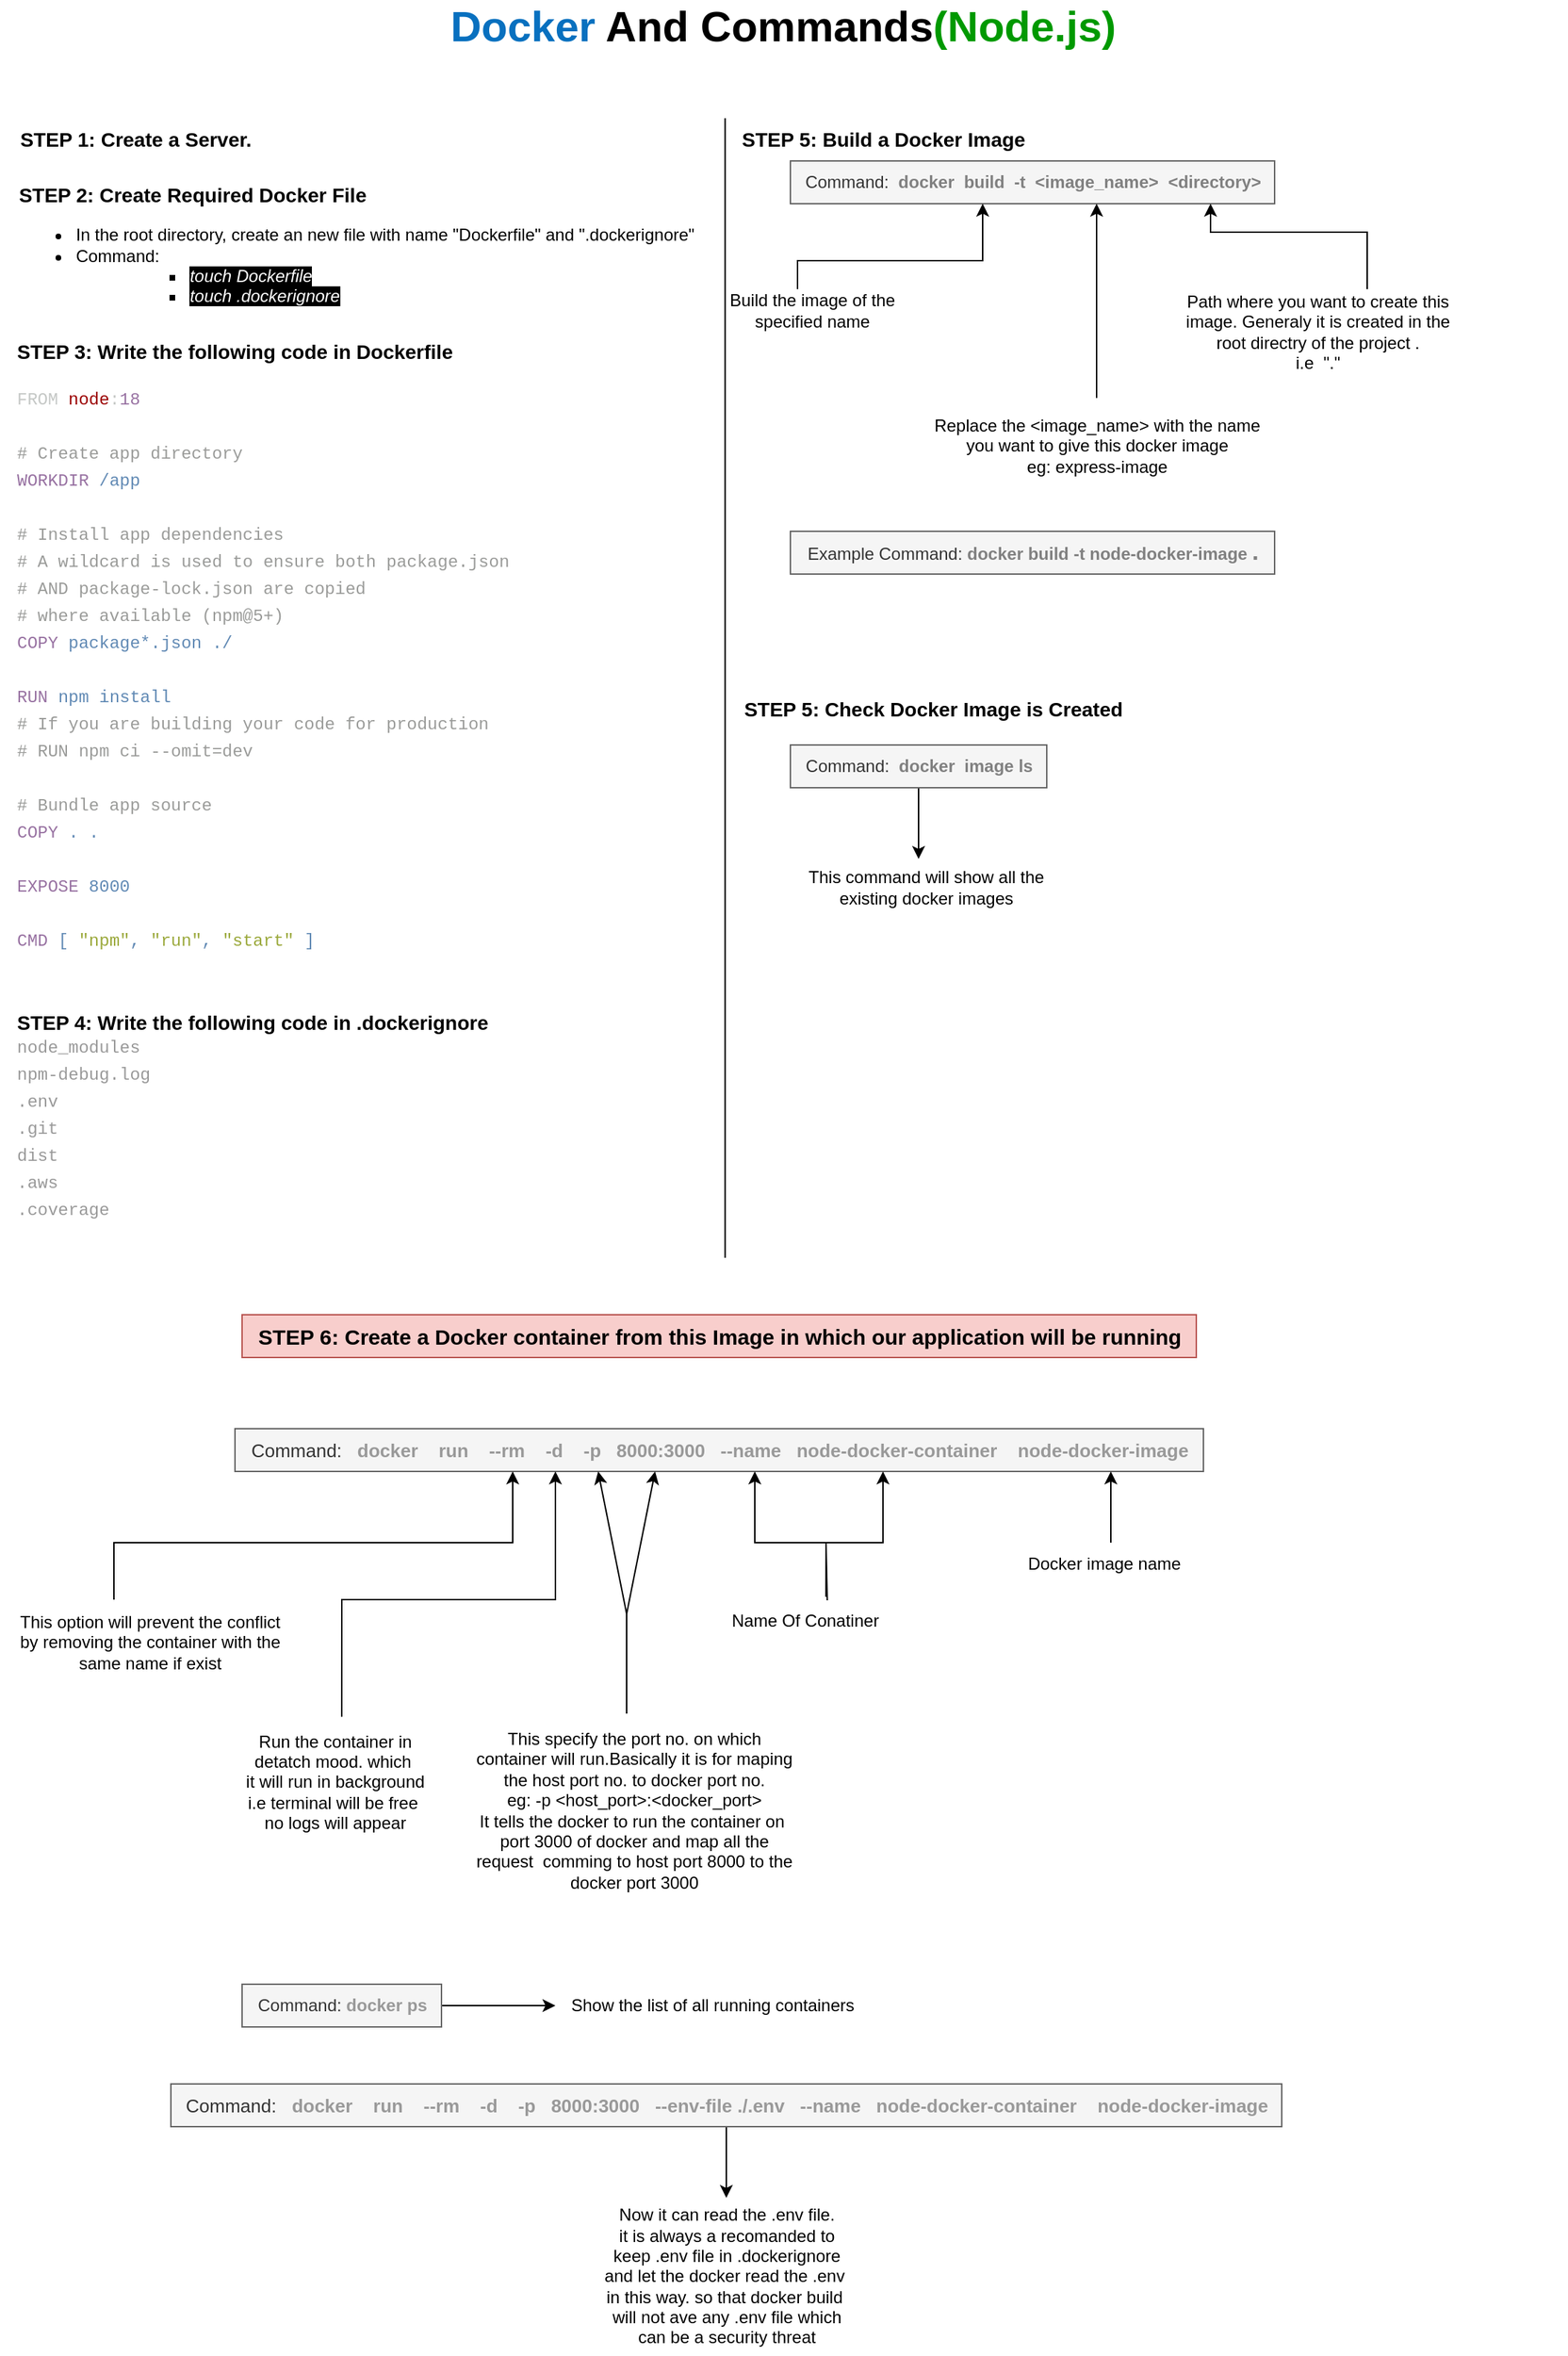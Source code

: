 <mxfile version="21.6.2" type="github">
  <diagram name="Page-1" id="8zA1Y8aCRXmYHgJdUoUw">
    <mxGraphModel dx="2049" dy="1126" grid="1" gridSize="10" guides="1" tooltips="1" connect="1" arrows="1" fold="1" page="1" pageScale="1" pageWidth="1100" pageHeight="1700" math="0" shadow="0">
      <root>
        <mxCell id="0" />
        <mxCell id="1" parent="0" />
        <mxCell id="1EBvca1nWh1dLmEHwAiq-1" value="&lt;b&gt;&lt;font style=&quot;font-size: 30px;&quot;&gt;&lt;font color=&quot;#0870bf&quot;&gt;Docker&lt;/font&gt; And Commands&lt;font color=&quot;#009900&quot;&gt;(Node.js)&lt;/font&gt;&lt;/font&gt;&lt;/b&gt;" style="text;html=1;strokeColor=none;fillColor=none;align=center;verticalAlign=middle;whiteSpace=wrap;rounded=0;" vertex="1" parent="1">
          <mxGeometry y="40" width="1100" height="30" as="geometry" />
        </mxCell>
        <mxCell id="1EBvca1nWh1dLmEHwAiq-2" value="&lt;b&gt;&lt;font style=&quot;font-size: 14px;&quot;&gt;STEP 1: Create a Server.&lt;/font&gt;&lt;/b&gt;" style="text;html=1;align=center;verticalAlign=middle;resizable=0;points=[];autosize=1;strokeColor=none;fillColor=none;" vertex="1" parent="1">
          <mxGeometry y="120" width="190" height="30" as="geometry" />
        </mxCell>
        <mxCell id="1EBvca1nWh1dLmEHwAiq-3" value="&lt;div style=&quot;text-align: left; font-size: 14px;&quot;&gt;&lt;b&gt;STEP 2: Create Required Docker File&lt;/b&gt;&lt;/div&gt;&lt;div style=&quot;text-align: left;&quot;&gt;&lt;ul&gt;&lt;li&gt;In the root directory, create an new file with name &quot;Dockerfile&quot; and &quot;.dockerignore&quot;&lt;/li&gt;&lt;li&gt;&lt;span style=&quot;background-color: initial;&quot;&gt;Command:&amp;nbsp;&lt;/span&gt;&lt;/li&gt;&lt;ul&gt;&lt;ul&gt;&lt;li&gt;&lt;span style=&quot;background-color: rgb(0, 0, 0);&quot;&gt;&lt;font color=&quot;#ffffff&quot;&gt;&lt;i&gt;touch Dockerfile&lt;/i&gt;&lt;/font&gt;&lt;/span&gt;&lt;/li&gt;&lt;li&gt;&lt;span style=&quot;background-color: rgb(0, 0, 0);&quot;&gt;&lt;font color=&quot;#ffffff&quot;&gt;&lt;i&gt;touch .dockerignore&lt;/i&gt;&lt;/font&gt;&lt;/span&gt;&lt;/li&gt;&lt;/ul&gt;&lt;/ul&gt;&lt;/ul&gt;&lt;/div&gt;" style="text;html=1;align=center;verticalAlign=middle;resizable=0;points=[];autosize=1;strokeColor=none;fillColor=none;" vertex="1" parent="1">
          <mxGeometry y="160" width="500" height="110" as="geometry" />
        </mxCell>
        <mxCell id="1EBvca1nWh1dLmEHwAiq-4" value="&lt;b&gt;&lt;font style=&quot;font-size: 14px; background-color: rgb(255, 255, 255);&quot;&gt;STEP 3: Write the following code in Dockerfile&lt;br&gt;&lt;br&gt;&lt;/font&gt;&lt;/b&gt;&lt;div style=&quot;color: rgb(197, 200, 198); font-family: Consolas, &amp;quot;Courier New&amp;quot;, monospace; line-height: 19px;&quot;&gt;&lt;div&gt;&lt;span style=&quot;background-color: rgb(255, 255, 255);&quot;&gt;FROM &lt;span style=&quot;color: #9b0000;&quot;&gt;node&lt;/span&gt;:&lt;span style=&quot;color: #9872a2;&quot;&gt;18&lt;/span&gt;&lt;/span&gt;&lt;/div&gt;&lt;span style=&quot;background-color: rgb(255, 255, 255);&quot;&gt;&lt;br&gt;&lt;/span&gt;&lt;div&gt;&lt;span style=&quot;color: rgb(154, 155, 153); background-color: rgb(255, 255, 255);&quot;&gt;# Create app directory&lt;/span&gt;&lt;/div&gt;&lt;div&gt;&lt;span style=&quot;background-color: rgb(255, 255, 255);&quot;&gt;&lt;span style=&quot;color: #9872a2;&quot;&gt;WORKDIR&lt;/span&gt; &lt;span style=&quot;color: #6089b4;&quot;&gt;/app&lt;/span&gt;&lt;/span&gt;&lt;/div&gt;&lt;span style=&quot;background-color: rgb(255, 255, 255);&quot;&gt;&lt;br&gt;&lt;/span&gt;&lt;div&gt;&lt;span style=&quot;color: rgb(154, 155, 153); background-color: rgb(255, 255, 255);&quot;&gt;# Install app dependencies&lt;/span&gt;&lt;/div&gt;&lt;div&gt;&lt;span style=&quot;color: rgb(154, 155, 153); background-color: rgb(255, 255, 255);&quot;&gt;# A wildcard is used to ensure both package.json&amp;nbsp;&lt;/span&gt;&lt;/div&gt;&lt;div&gt;&lt;span style=&quot;color: rgb(154, 155, 153); background-color: rgb(255, 255, 255);&quot;&gt;# AND package-lock.json are copied&lt;/span&gt;&lt;/div&gt;&lt;div&gt;&lt;span style=&quot;color: rgb(154, 155, 153); background-color: rgb(255, 255, 255);&quot;&gt;# where available (npm@5+)&lt;/span&gt;&lt;/div&gt;&lt;div&gt;&lt;span style=&quot;background-color: rgb(255, 255, 255);&quot;&gt;&lt;span style=&quot;color: #9872a2;&quot;&gt;COPY&lt;/span&gt; &lt;span style=&quot;color: #6089b4;&quot;&gt;package*.json&lt;/span&gt; &lt;span style=&quot;color: #6089b4;&quot;&gt;./&lt;/span&gt;&lt;/span&gt;&lt;/div&gt;&lt;span style=&quot;background-color: rgb(255, 255, 255);&quot;&gt;&lt;br&gt;&lt;/span&gt;&lt;div&gt;&lt;span style=&quot;background-color: rgb(255, 255, 255);&quot;&gt;&lt;span style=&quot;color: #9872a2;&quot;&gt;RUN&lt;/span&gt; &lt;span style=&quot;color: #6089b4;&quot;&gt;npm&lt;/span&gt; &lt;span style=&quot;color: #6089b4;&quot;&gt;install&lt;/span&gt;&lt;/span&gt;&lt;/div&gt;&lt;div&gt;&lt;span style=&quot;color: rgb(154, 155, 153); background-color: rgb(255, 255, 255);&quot;&gt;# If you are building your code for production&lt;/span&gt;&lt;/div&gt;&lt;div&gt;&lt;span style=&quot;color: rgb(154, 155, 153); background-color: rgb(255, 255, 255);&quot;&gt;# RUN npm ci --omit=dev&lt;/span&gt;&lt;/div&gt;&lt;span style=&quot;background-color: rgb(255, 255, 255);&quot;&gt;&lt;br&gt;&lt;/span&gt;&lt;div&gt;&lt;span style=&quot;color: rgb(154, 155, 153); background-color: rgb(255, 255, 255);&quot;&gt;# Bundle app source&lt;/span&gt;&lt;/div&gt;&lt;div&gt;&lt;span style=&quot;background-color: rgb(255, 255, 255);&quot;&gt;&lt;span style=&quot;color: #9872a2;&quot;&gt;COPY&lt;/span&gt; &lt;span style=&quot;color: #6089b4;&quot;&gt;.&lt;/span&gt; &lt;span style=&quot;color: #6089b4;&quot;&gt;.&lt;/span&gt;&lt;/span&gt;&lt;/div&gt;&lt;span style=&quot;background-color: rgb(255, 255, 255);&quot;&gt;&lt;br&gt;&lt;/span&gt;&lt;div&gt;&lt;span style=&quot;background-color: rgb(255, 255, 255);&quot;&gt;&lt;span style=&quot;color: #9872a2;&quot;&gt;EXPOSE&lt;/span&gt; &lt;span style=&quot;color: #6089b4;&quot;&gt;8000&lt;/span&gt;&lt;/span&gt;&lt;/div&gt;&lt;span style=&quot;background-color: rgb(255, 255, 255);&quot;&gt;&lt;br&gt;&lt;/span&gt;&lt;div&gt;&lt;span style=&quot;background-color: rgb(255, 255, 255);&quot;&gt;&lt;span style=&quot;color: rgb(152, 114, 162);&quot;&gt;CMD&lt;/span&gt; &lt;span style=&quot;color: rgb(96, 137, 180);&quot;&gt;[&lt;/span&gt; &lt;span style=&quot;color: rgb(154, 168, 58);&quot;&gt;&quot;npm&quot;&lt;/span&gt;&lt;span style=&quot;color: rgb(96, 137, 180);&quot;&gt;,&lt;/span&gt; &lt;span style=&quot;color: rgb(154, 168, 58);&quot;&gt;&quot;run&quot;&lt;/span&gt;&lt;span style=&quot;color: rgb(96, 137, 180);&quot;&gt;,&lt;/span&gt; &lt;span style=&quot;color: rgb(154, 168, 58);&quot;&gt;&quot;start&quot;&lt;/span&gt; &lt;span style=&quot;color: rgb(96, 137, 180);&quot;&gt;]&lt;/span&gt;&lt;/span&gt;&lt;/div&gt;&lt;/div&gt;&lt;b&gt;&lt;font style=&quot;font-size: 14px;&quot;&gt;&lt;br&gt;&lt;/font&gt;&lt;/b&gt;" style="text;html=1;align=left;verticalAlign=middle;resizable=0;points=[];autosize=1;strokeColor=none;fillColor=none;" vertex="1" parent="1">
          <mxGeometry x="10" y="270" width="350" height="460" as="geometry" />
        </mxCell>
        <mxCell id="1EBvca1nWh1dLmEHwAiq-6" value="&lt;b&gt;&lt;font style=&quot;font-size: 14px; background-color: rgb(255, 255, 255);&quot;&gt;STEP 4: Write the following code in .dockerignore&lt;br&gt;&lt;/font&gt;&lt;/b&gt;&lt;div style=&quot;font-family: Consolas, &amp;quot;Courier New&amp;quot;, monospace; line-height: 19px;&quot;&gt;&lt;div style=&quot;&quot;&gt;&lt;span style=&quot;background-color: rgb(255, 255, 255);&quot;&gt;&lt;font style=&quot;font-size: 12px;&quot; color=&quot;#999999&quot;&gt;node_modules&lt;/font&gt;&lt;/span&gt;&lt;/div&gt;&lt;div style=&quot;&quot;&gt;&lt;span style=&quot;background-color: rgb(255, 255, 255);&quot;&gt;&lt;font style=&quot;font-size: 12px;&quot; color=&quot;#999999&quot;&gt;npm-debug.log&lt;/font&gt;&lt;/span&gt;&lt;/div&gt;&lt;div style=&quot;&quot;&gt;&lt;span style=&quot;background-color: rgb(255, 255, 255);&quot;&gt;&lt;font style=&quot;font-size: 12px;&quot; color=&quot;#999999&quot;&gt;.env&lt;/font&gt;&lt;/span&gt;&lt;/div&gt;&lt;div style=&quot;&quot;&gt;&lt;span style=&quot;background-color: rgb(255, 255, 255);&quot;&gt;&lt;font style=&quot;font-size: 12px;&quot; color=&quot;#999999&quot;&gt;.git&lt;/font&gt;&lt;/span&gt;&lt;/div&gt;&lt;div style=&quot;&quot;&gt;&lt;span style=&quot;background-color: rgb(255, 255, 255);&quot;&gt;&lt;font style=&quot;font-size: 12px;&quot; color=&quot;#999999&quot;&gt;dist&lt;/font&gt;&lt;/span&gt;&lt;/div&gt;&lt;div style=&quot;&quot;&gt;&lt;span style=&quot;background-color: rgb(255, 255, 255);&quot;&gt;&lt;font style=&quot;font-size: 12px;&quot; color=&quot;#999999&quot;&gt;.aws&lt;/font&gt;&lt;/span&gt;&lt;/div&gt;&lt;div style=&quot;&quot;&gt;&lt;span style=&quot;background-color: rgb(255, 255, 255);&quot;&gt;&lt;font style=&quot;font-size: 12px;&quot; color=&quot;#999999&quot;&gt;.coverage&lt;/font&gt;&lt;/span&gt;&lt;/div&gt;&lt;/div&gt;&lt;b&gt;&lt;font style=&quot;font-size: 14px;&quot;&gt;&lt;br&gt;&lt;/font&gt;&lt;/b&gt;" style="text;html=1;align=left;verticalAlign=middle;resizable=0;points=[];autosize=1;strokeColor=none;fillColor=none;" vertex="1" parent="1">
          <mxGeometry x="10" y="740" width="350" height="180" as="geometry" />
        </mxCell>
        <mxCell id="1EBvca1nWh1dLmEHwAiq-7" value="" style="endArrow=none;html=1;rounded=0;" edge="1" parent="1">
          <mxGeometry width="50" height="50" relative="1" as="geometry">
            <mxPoint x="509.17" y="920" as="sourcePoint" />
            <mxPoint x="509.17" y="120" as="targetPoint" />
          </mxGeometry>
        </mxCell>
        <mxCell id="1EBvca1nWh1dLmEHwAiq-10" value="&lt;font style=&quot;font-size: 14px;&quot;&gt;&lt;b&gt;STEP 5: Build a Docker Image&lt;/b&gt;&lt;/font&gt;" style="text;html=1;align=center;verticalAlign=middle;resizable=0;points=[];autosize=1;strokeColor=none;fillColor=none;" vertex="1" parent="1">
          <mxGeometry x="510" y="120" width="220" height="30" as="geometry" />
        </mxCell>
        <mxCell id="1EBvca1nWh1dLmEHwAiq-11" value="Command:&amp;nbsp;&amp;nbsp;&lt;font color=&quot;#808080&quot;&gt;&lt;b&gt;docker&amp;nbsp; build&amp;nbsp; -t&amp;nbsp; &amp;lt;image_name&amp;gt;&amp;nbsp; &amp;lt;directory&amp;gt;&lt;/b&gt;&lt;/font&gt;" style="text;html=1;align=center;verticalAlign=middle;resizable=0;points=[];autosize=1;strokeColor=#666666;fillColor=#f5f5f5;fontColor=#333333;" vertex="1" parent="1">
          <mxGeometry x="555" y="150" width="340" height="30" as="geometry" />
        </mxCell>
        <mxCell id="1EBvca1nWh1dLmEHwAiq-12" value="" style="endArrow=classic;html=1;rounded=0;" edge="1" parent="1">
          <mxGeometry width="50" height="50" relative="1" as="geometry">
            <mxPoint x="560" y="240" as="sourcePoint" />
            <mxPoint x="690" y="180" as="targetPoint" />
            <Array as="points">
              <mxPoint x="560" y="220" />
              <mxPoint x="690" y="220" />
            </Array>
          </mxGeometry>
        </mxCell>
        <mxCell id="1EBvca1nWh1dLmEHwAiq-13" value="Build the image of the &lt;br&gt;specified name" style="text;html=1;align=center;verticalAlign=middle;resizable=0;points=[];autosize=1;strokeColor=none;fillColor=none;" vertex="1" parent="1">
          <mxGeometry x="500" y="235" width="140" height="40" as="geometry" />
        </mxCell>
        <mxCell id="1EBvca1nWh1dLmEHwAiq-14" value="" style="endArrow=classic;html=1;rounded=0;exitX=0.5;exitY=-0.061;exitDx=0;exitDy=0;exitPerimeter=0;" edge="1" parent="1" source="1EBvca1nWh1dLmEHwAiq-15">
          <mxGeometry width="50" height="50" relative="1" as="geometry">
            <mxPoint x="770" y="240" as="sourcePoint" />
            <mxPoint x="770" y="180" as="targetPoint" />
          </mxGeometry>
        </mxCell>
        <mxCell id="1EBvca1nWh1dLmEHwAiq-15" value="Replace the &amp;lt;image_name&amp;gt; with the name &lt;br&gt;you want to give this docker image&lt;br&gt;eg: express-image" style="text;html=1;align=center;verticalAlign=middle;resizable=0;points=[];autosize=1;strokeColor=none;fillColor=none;" vertex="1" parent="1">
          <mxGeometry x="645" y="320" width="250" height="60" as="geometry" />
        </mxCell>
        <mxCell id="1EBvca1nWh1dLmEHwAiq-16" value="" style="endArrow=classic;html=1;rounded=0;" edge="1" parent="1">
          <mxGeometry width="50" height="50" relative="1" as="geometry">
            <mxPoint x="960" y="240" as="sourcePoint" />
            <mxPoint x="850" y="180" as="targetPoint" />
            <Array as="points">
              <mxPoint x="960" y="200" />
              <mxPoint x="850" y="200" />
            </Array>
          </mxGeometry>
        </mxCell>
        <mxCell id="1EBvca1nWh1dLmEHwAiq-17" value="Path where you want to create this &lt;br&gt;image. Generaly it is created in the &lt;br&gt;root directry of the project .&lt;br&gt;i.e&amp;nbsp; &quot;.&quot;" style="text;html=1;align=center;verticalAlign=middle;resizable=0;points=[];autosize=1;strokeColor=none;fillColor=none;" vertex="1" parent="1">
          <mxGeometry x="820" y="235" width="210" height="70" as="geometry" />
        </mxCell>
        <mxCell id="1EBvca1nWh1dLmEHwAiq-18" value="Example Command: &lt;b&gt;&lt;font style=&quot;font-size: 12px;&quot; color=&quot;#808080&quot;&gt;docker build -t node-docker-image &lt;/font&gt;&lt;font style=&quot;font-size: 17px;&quot; color=&quot;#808080&quot;&gt;.&lt;/font&gt;&lt;/b&gt;" style="text;html=1;align=center;verticalAlign=middle;resizable=0;points=[];autosize=1;strokeColor=#666666;fillColor=#f5f5f5;fontColor=#333333;" vertex="1" parent="1">
          <mxGeometry x="555" y="410" width="340" height="30" as="geometry" />
        </mxCell>
        <mxCell id="1EBvca1nWh1dLmEHwAiq-20" value="&lt;font style=&quot;font-size: 14px;&quot;&gt;&lt;b&gt;STEP 5: Check Docker Image is Created&lt;/b&gt;&lt;/font&gt;" style="text;html=1;align=center;verticalAlign=middle;resizable=0;points=[];autosize=1;strokeColor=none;fillColor=none;" vertex="1" parent="1">
          <mxGeometry x="510" y="520" width="290" height="30" as="geometry" />
        </mxCell>
        <mxCell id="1EBvca1nWh1dLmEHwAiq-28" value="" style="edgeStyle=orthogonalEdgeStyle;rounded=0;orthogonalLoop=1;jettySize=auto;html=1;" edge="1" parent="1" source="1EBvca1nWh1dLmEHwAiq-21">
          <mxGeometry relative="1" as="geometry">
            <mxPoint x="645" y="640" as="targetPoint" />
          </mxGeometry>
        </mxCell>
        <mxCell id="1EBvca1nWh1dLmEHwAiq-21" value="Command:&amp;nbsp;&amp;nbsp;&lt;font color=&quot;#808080&quot;&gt;&lt;b&gt;docker&amp;nbsp; image ls&lt;/b&gt;&lt;/font&gt;" style="text;html=1;align=center;verticalAlign=middle;resizable=0;points=[];autosize=1;strokeColor=#666666;fillColor=#f5f5f5;fontColor=#333333;" vertex="1" parent="1">
          <mxGeometry x="555" y="560" width="180" height="30" as="geometry" />
        </mxCell>
        <mxCell id="1EBvca1nWh1dLmEHwAiq-29" value="This command will show all the &lt;br&gt;existing docker images" style="text;html=1;align=center;verticalAlign=middle;resizable=0;points=[];autosize=1;strokeColor=none;fillColor=none;" vertex="1" parent="1">
          <mxGeometry x="555" y="640" width="190" height="40" as="geometry" />
        </mxCell>
        <mxCell id="1EBvca1nWh1dLmEHwAiq-32" value="&lt;b style=&quot;&quot;&gt;&lt;font style=&quot;font-size: 15px;&quot;&gt;STEP 6: Create a Docker container from this Image in which our application will be running&lt;/font&gt;&lt;/b&gt;" style="text;html=1;align=center;verticalAlign=middle;resizable=0;points=[];autosize=1;strokeColor=#b85450;fillColor=#f8cecc;" vertex="1" parent="1">
          <mxGeometry x="170" y="960" width="670" height="30" as="geometry" />
        </mxCell>
        <mxCell id="1EBvca1nWh1dLmEHwAiq-33" value="&lt;font style=&quot;font-size: 13px;&quot;&gt;Command:&amp;nbsp; &amp;nbsp;&lt;font color=&quot;#999999&quot; style=&quot;font-size: 13px;&quot;&gt;&lt;b style=&quot;&quot;&gt;docker&amp;nbsp; &amp;nbsp; run&amp;nbsp; &amp;nbsp; --rm&amp;nbsp; &amp;nbsp; -d&amp;nbsp; &amp;nbsp; -p&amp;nbsp; &amp;nbsp;8000:3000&amp;nbsp; &amp;nbsp;--name&amp;nbsp; &amp;nbsp;node-docker-container&amp;nbsp; &amp;nbsp; node-docker-image&lt;/b&gt;&lt;/font&gt;&lt;/font&gt;" style="text;html=1;align=center;verticalAlign=middle;resizable=0;points=[];autosize=1;strokeColor=#666666;fillColor=#f5f5f5;fontColor=#333333;" vertex="1" parent="1">
          <mxGeometry x="165" y="1040" width="680" height="30" as="geometry" />
        </mxCell>
        <mxCell id="1EBvca1nWh1dLmEHwAiq-34" value="" style="endArrow=classic;html=1;rounded=0;exitX=0.533;exitY=-0.009;exitDx=0;exitDy=0;exitPerimeter=0;" edge="1" parent="1" source="1EBvca1nWh1dLmEHwAiq-44">
          <mxGeometry width="50" height="50" relative="1" as="geometry">
            <mxPoint x="240" y="1220" as="sourcePoint" />
            <mxPoint x="390" y="1070" as="targetPoint" />
            <Array as="points">
              <mxPoint x="240" y="1160" />
              <mxPoint x="390" y="1160" />
            </Array>
          </mxGeometry>
        </mxCell>
        <mxCell id="1EBvca1nWh1dLmEHwAiq-35" value="" style="endArrow=classic;html=1;rounded=0;" edge="1" parent="1">
          <mxGeometry width="50" height="50" relative="1" as="geometry">
            <mxPoint x="80" y="1160" as="sourcePoint" />
            <mxPoint x="360" y="1070" as="targetPoint" />
            <Array as="points">
              <mxPoint x="80" y="1120" />
              <mxPoint x="360" y="1120" />
            </Array>
          </mxGeometry>
        </mxCell>
        <mxCell id="1EBvca1nWh1dLmEHwAiq-38" value="" style="endArrow=classic;html=1;rounded=0;" edge="1" parent="1">
          <mxGeometry width="50" height="50" relative="1" as="geometry">
            <mxPoint x="440" y="1240" as="sourcePoint" />
            <mxPoint x="420" y="1070" as="targetPoint" />
            <Array as="points">
              <mxPoint x="440" y="1170" />
            </Array>
          </mxGeometry>
        </mxCell>
        <mxCell id="1EBvca1nWh1dLmEHwAiq-39" value="" style="endArrow=classic;html=1;rounded=0;" edge="1" parent="1">
          <mxGeometry width="50" height="50" relative="1" as="geometry">
            <mxPoint x="440" y="1240" as="sourcePoint" />
            <mxPoint x="460" y="1070" as="targetPoint" />
            <Array as="points">
              <mxPoint x="440" y="1170" />
            </Array>
          </mxGeometry>
        </mxCell>
        <mxCell id="1EBvca1nWh1dLmEHwAiq-40" value="" style="endArrow=classic;html=1;rounded=0;exitX=0.615;exitY=-0.067;exitDx=0;exitDy=0;exitPerimeter=0;" edge="1" parent="1" source="1EBvca1nWh1dLmEHwAiq-47">
          <mxGeometry width="50" height="50" relative="1" as="geometry">
            <mxPoint x="560" y="1160" as="sourcePoint" />
            <mxPoint x="530" y="1070" as="targetPoint" />
            <Array as="points">
              <mxPoint x="580" y="1120" />
              <mxPoint x="530" y="1120" />
            </Array>
          </mxGeometry>
        </mxCell>
        <mxCell id="1EBvca1nWh1dLmEHwAiq-41" value="" style="endArrow=classic;html=1;rounded=0;exitX=0.622;exitY=0.017;exitDx=0;exitDy=0;exitPerimeter=0;" edge="1" parent="1" source="1EBvca1nWh1dLmEHwAiq-47">
          <mxGeometry width="50" height="50" relative="1" as="geometry">
            <mxPoint x="578" y="1159" as="sourcePoint" />
            <mxPoint x="620" y="1070" as="targetPoint" />
            <Array as="points">
              <mxPoint x="580" y="1120" />
              <mxPoint x="620" y="1120" />
            </Array>
          </mxGeometry>
        </mxCell>
        <mxCell id="1EBvca1nWh1dLmEHwAiq-42" value="" style="endArrow=classic;html=1;rounded=0;" edge="1" parent="1">
          <mxGeometry width="50" height="50" relative="1" as="geometry">
            <mxPoint x="780" y="1120" as="sourcePoint" />
            <mxPoint x="780" y="1070" as="targetPoint" />
          </mxGeometry>
        </mxCell>
        <mxCell id="1EBvca1nWh1dLmEHwAiq-43" value="This option will prevent the conflict &lt;br&gt;by removing the container with the &lt;br&gt;same name if exist" style="text;html=1;align=center;verticalAlign=middle;resizable=0;points=[];autosize=1;strokeColor=none;fillColor=none;" vertex="1" parent="1">
          <mxGeometry y="1160" width="210" height="60" as="geometry" />
        </mxCell>
        <mxCell id="1EBvca1nWh1dLmEHwAiq-44" value="Run the container in &lt;br&gt;detatch mood. which&amp;nbsp;&lt;br&gt;it will run in background&lt;br&gt;i.e terminal will be free&amp;nbsp;&lt;br&gt;no logs will appear" style="text;html=1;align=center;verticalAlign=middle;resizable=0;points=[];autosize=1;strokeColor=none;fillColor=none;" vertex="1" parent="1">
          <mxGeometry x="160" y="1243" width="150" height="90" as="geometry" />
        </mxCell>
        <mxCell id="1EBvca1nWh1dLmEHwAiq-46" value="This specify the port no. on which &lt;br&gt;container will run.Basically it is for maping &lt;br&gt;the host port no. to docker port no.&lt;br&gt;eg: -p &amp;lt;host_port&amp;gt;:&amp;lt;docker_port&amp;gt;&lt;br&gt;It tells the docker to run the container on&amp;nbsp;&lt;br&gt;port 3000 of docker and map all the &lt;br&gt;request&amp;nbsp; comming to host port 8000 to the &lt;br&gt;docker port 3000" style="text;html=1;align=center;verticalAlign=middle;resizable=0;points=[];autosize=1;strokeColor=none;fillColor=none;" vertex="1" parent="1">
          <mxGeometry x="320" y="1243" width="250" height="130" as="geometry" />
        </mxCell>
        <mxCell id="1EBvca1nWh1dLmEHwAiq-47" value="Name Of Conatiner" style="text;html=1;align=center;verticalAlign=middle;resizable=0;points=[];autosize=1;strokeColor=none;fillColor=none;" vertex="1" parent="1">
          <mxGeometry x="500" y="1160" width="130" height="30" as="geometry" />
        </mxCell>
        <mxCell id="1EBvca1nWh1dLmEHwAiq-50" value="Docker image name" style="text;html=1;align=center;verticalAlign=middle;resizable=0;points=[];autosize=1;strokeColor=none;fillColor=none;" vertex="1" parent="1">
          <mxGeometry x="710" y="1120" width="130" height="30" as="geometry" />
        </mxCell>
        <mxCell id="1EBvca1nWh1dLmEHwAiq-53" value="" style="edgeStyle=orthogonalEdgeStyle;rounded=0;orthogonalLoop=1;jettySize=auto;html=1;" edge="1" parent="1" source="1EBvca1nWh1dLmEHwAiq-51">
          <mxGeometry relative="1" as="geometry">
            <mxPoint x="390" y="1445" as="targetPoint" />
          </mxGeometry>
        </mxCell>
        <mxCell id="1EBvca1nWh1dLmEHwAiq-51" value="Command: &lt;b&gt;&lt;font color=&quot;#999999&quot;&gt;docker ps&lt;/font&gt;&lt;/b&gt;" style="text;html=1;align=center;verticalAlign=middle;resizable=0;points=[];autosize=1;strokeColor=#666666;fillColor=#f5f5f5;fontColor=#333333;" vertex="1" parent="1">
          <mxGeometry x="170" y="1430" width="140" height="30" as="geometry" />
        </mxCell>
        <mxCell id="1EBvca1nWh1dLmEHwAiq-54" value="Show the list of all running containers" style="text;html=1;align=center;verticalAlign=middle;resizable=0;points=[];autosize=1;strokeColor=none;fillColor=none;" vertex="1" parent="1">
          <mxGeometry x="390" y="1430" width="220" height="30" as="geometry" />
        </mxCell>
        <mxCell id="1EBvca1nWh1dLmEHwAiq-59" value="" style="edgeStyle=orthogonalEdgeStyle;rounded=0;orthogonalLoop=1;jettySize=auto;html=1;" edge="1" parent="1" source="1EBvca1nWh1dLmEHwAiq-55" target="1EBvca1nWh1dLmEHwAiq-58">
          <mxGeometry relative="1" as="geometry" />
        </mxCell>
        <mxCell id="1EBvca1nWh1dLmEHwAiq-55" value="&lt;font style=&quot;font-size: 13px;&quot;&gt;Command:&amp;nbsp; &amp;nbsp;&lt;font color=&quot;#999999&quot; style=&quot;font-size: 13px;&quot;&gt;&lt;b style=&quot;&quot;&gt;docker&amp;nbsp; &amp;nbsp; run&amp;nbsp; &amp;nbsp; --rm&amp;nbsp; &amp;nbsp; -d&amp;nbsp; &amp;nbsp; -p&amp;nbsp; &amp;nbsp;8000:3000&amp;nbsp; &amp;nbsp;--env-file ./.env&amp;nbsp; &amp;nbsp;--name&amp;nbsp; &amp;nbsp;node-docker-container&amp;nbsp; &amp;nbsp; node-docker-image&lt;/b&gt;&lt;/font&gt;&lt;/font&gt;" style="text;html=1;align=center;verticalAlign=middle;resizable=0;points=[];autosize=1;strokeColor=#666666;fillColor=#f5f5f5;fontColor=#333333;" vertex="1" parent="1">
          <mxGeometry x="120" y="1500" width="780" height="30" as="geometry" />
        </mxCell>
        <mxCell id="1EBvca1nWh1dLmEHwAiq-58" value="Now it can read the .env file.&lt;br&gt;it is always a recomanded to&lt;br&gt;keep .env file in .dockerignore&lt;br&gt;and let the docker read the .env&amp;nbsp;&lt;br&gt;in this way. so that docker build&amp;nbsp;&lt;br&gt;will not ave any .env file which &lt;br&gt;can be a security threat" style="text;html=1;align=center;verticalAlign=middle;resizable=0;points=[];autosize=1;strokeColor=none;fillColor=none;" vertex="1" parent="1">
          <mxGeometry x="410" y="1580" width="200" height="110" as="geometry" />
        </mxCell>
      </root>
    </mxGraphModel>
  </diagram>
</mxfile>
